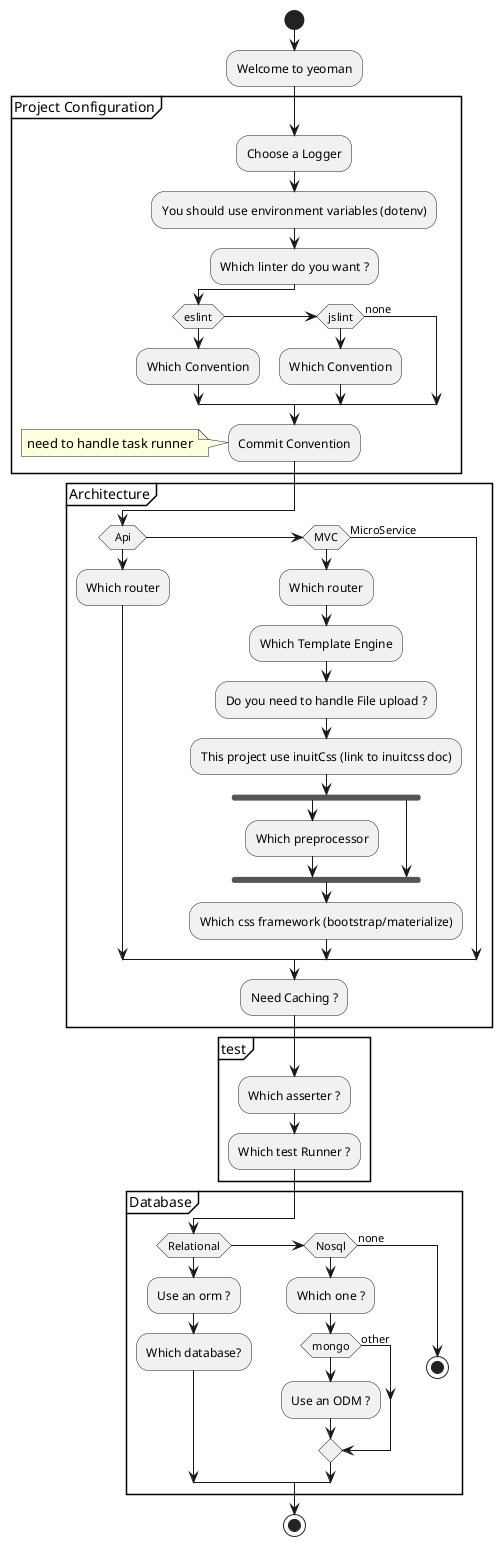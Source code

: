 @startuml yag
start
:Welcome to yeoman;
partition "Project Configuration"{
  :Choose a Logger;
  :You should use environment variables (dotenv);
  :Which linter do you want ?;
  if (eslint)
  :Which Convention;
  elseif (jslint)
  :Which Convention;
  else (none)
  endif
  :Commit Convention;
  note: need to handle task runner
}

partition Architecture {

  if (Api)
    :Which router;
  elseif (MVC)
    :Which router;
    :Which Template Engine;
    :Do you need to handle File upload ?;
    :This project use inuitCss (link to inuitcss doc);
    fork
      :Which preprocessor;
    fork again
    endfork
    :Which css framework (bootstrap/materialize);
  else (MicroService)
  endif
  :Need Caching ?;
}
partition test {
  :Which asserter ?;
  :Which test Runner ?;
}
partition Database {
  if (Relational)
    :Use an orm ?;
    :Which database?;
  elseif (Nosql)
    :Which one ?;
    if (mongo)
      :Use an ODM ?;
    else (other)
    endif
  else (none)
    stop
  endif
}

stop
@enduml
